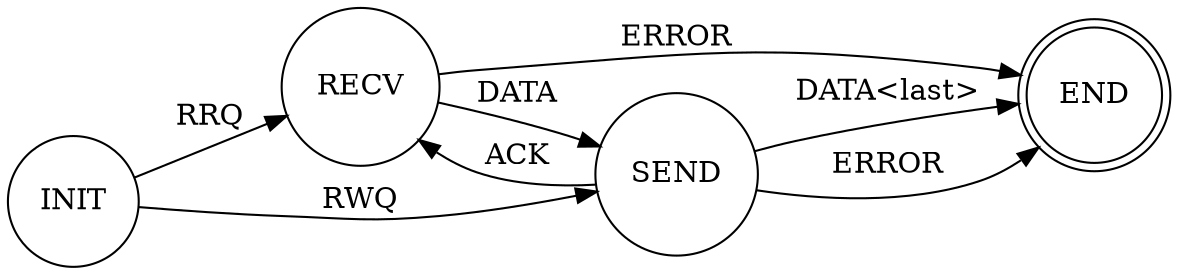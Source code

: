 digraph tftp_fsm {
  rankdir=LR; // Left to Right, instead of Top to Bottom
  size = "8,5"
  node [shape = doublecircle]; END;
  node [shape = circle];
  INIT -> RECV [ label = "RRQ" ];
  INIT -> SEND [ label = "RWQ" ];
  RECV  -> SEND [ label = "DATA" ];
  RECV  -> END  [ label = "ERROR" ];
  SEND  -> END  [ label = "DATA<last>" ];
  SEND  -> RECV [ label = "ACK" ];
  SEND  -> END  [ label = "ERROR" ];
}
